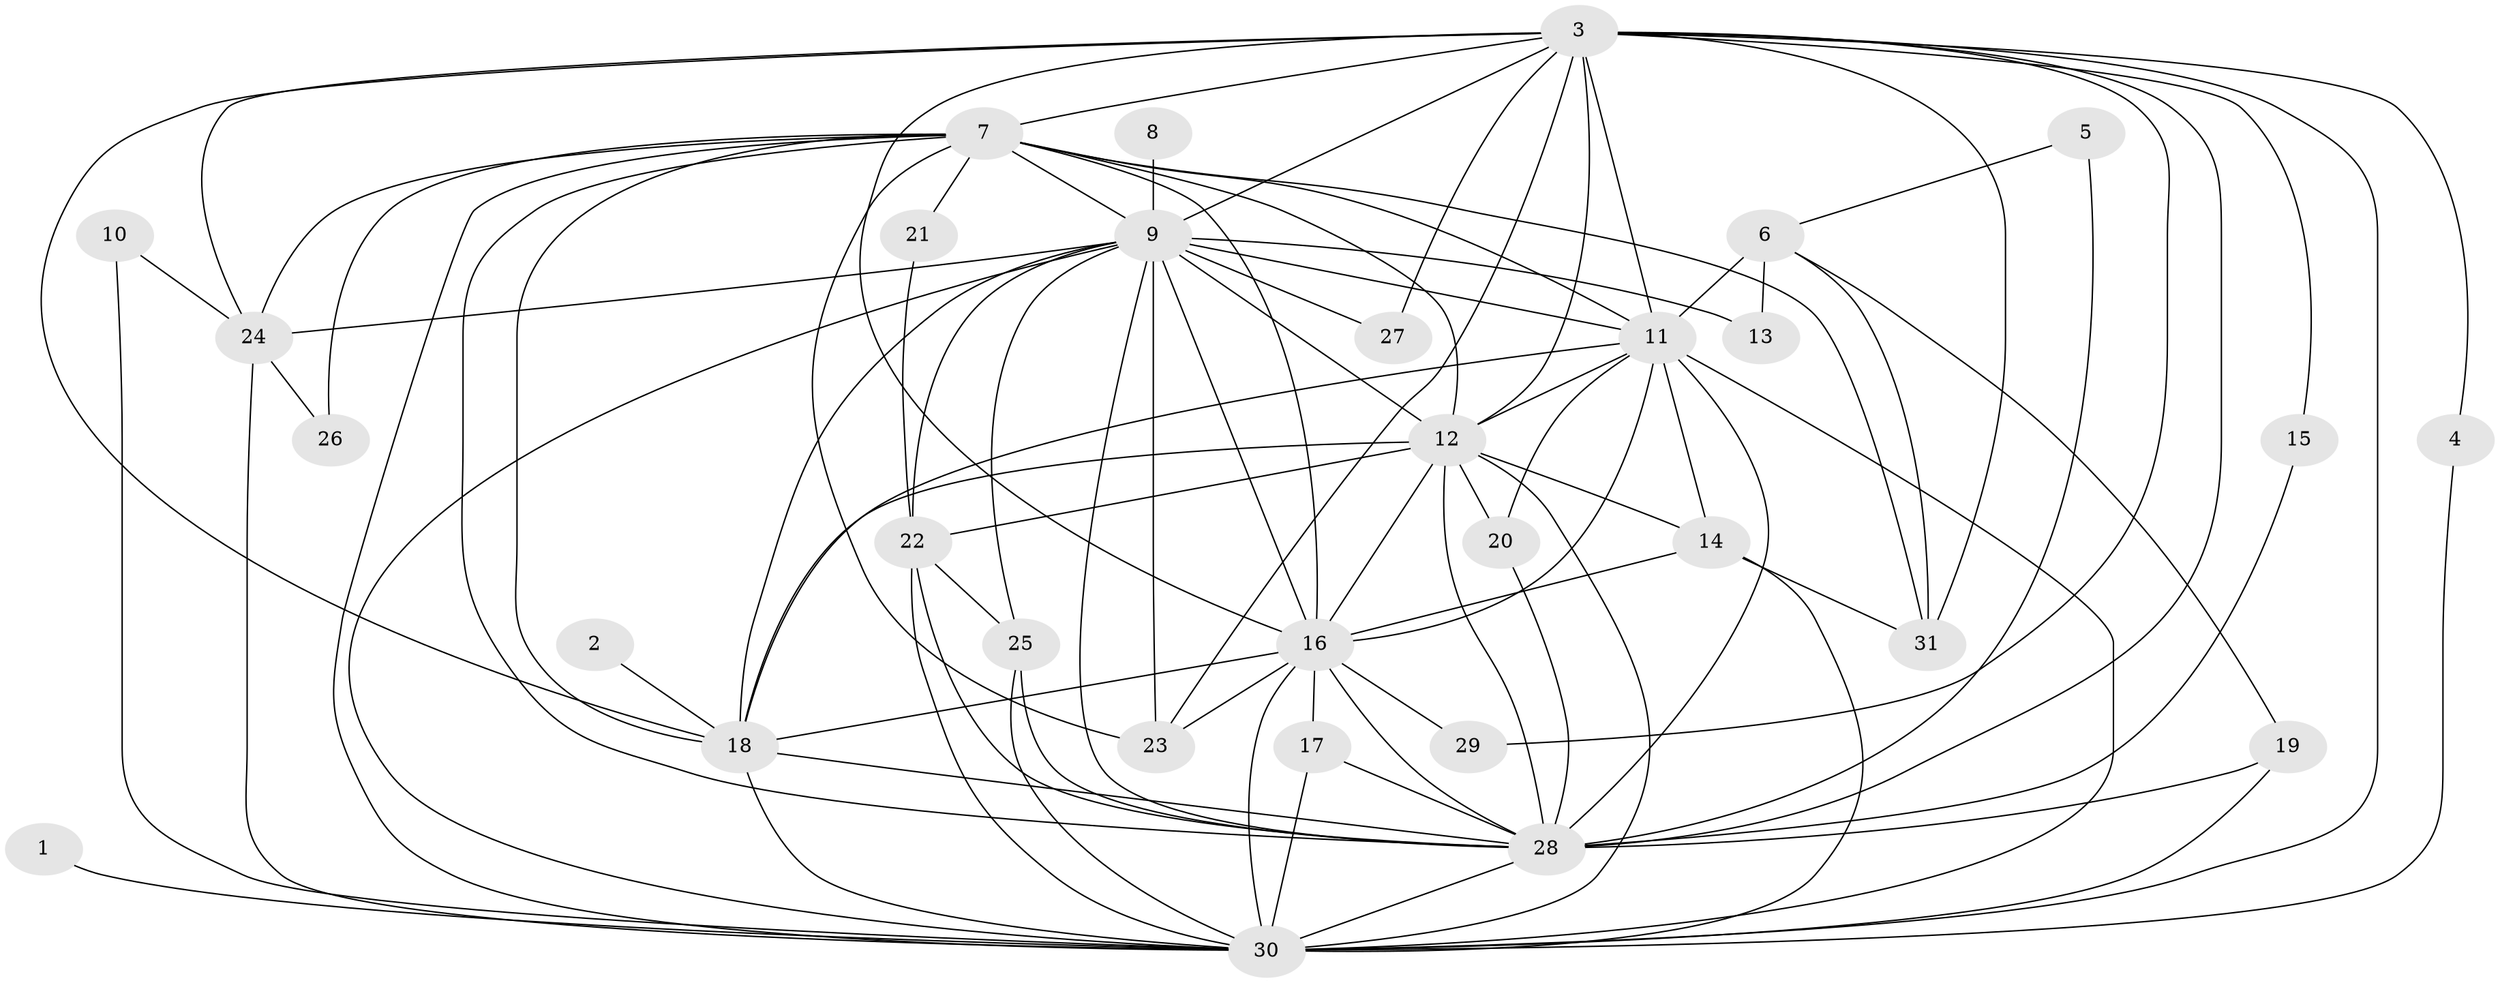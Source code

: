 // original degree distribution, {22: 0.013157894736842105, 18: 0.013157894736842105, 14: 0.013157894736842105, 21: 0.013157894736842105, 17: 0.02631578947368421, 20: 0.02631578947368421, 13: 0.013157894736842105, 23: 0.013157894736842105, 3: 0.14473684210526316, 2: 0.6052631578947368, 6: 0.02631578947368421, 4: 0.07894736842105263, 8: 0.013157894736842105}
// Generated by graph-tools (version 1.1) at 2025/36/03/04/25 23:36:15]
// undirected, 31 vertices, 91 edges
graph export_dot {
  node [color=gray90,style=filled];
  1;
  2;
  3;
  4;
  5;
  6;
  7;
  8;
  9;
  10;
  11;
  12;
  13;
  14;
  15;
  16;
  17;
  18;
  19;
  20;
  21;
  22;
  23;
  24;
  25;
  26;
  27;
  28;
  29;
  30;
  31;
  1 -- 30 [weight=1.0];
  2 -- 18 [weight=1.0];
  3 -- 4 [weight=1.0];
  3 -- 7 [weight=2.0];
  3 -- 9 [weight=1.0];
  3 -- 11 [weight=2.0];
  3 -- 12 [weight=2.0];
  3 -- 15 [weight=1.0];
  3 -- 16 [weight=1.0];
  3 -- 18 [weight=1.0];
  3 -- 23 [weight=1.0];
  3 -- 24 [weight=2.0];
  3 -- 27 [weight=2.0];
  3 -- 28 [weight=2.0];
  3 -- 29 [weight=2.0];
  3 -- 30 [weight=1.0];
  3 -- 31 [weight=1.0];
  4 -- 30 [weight=1.0];
  5 -- 6 [weight=1.0];
  5 -- 28 [weight=1.0];
  6 -- 11 [weight=3.0];
  6 -- 13 [weight=1.0];
  6 -- 19 [weight=1.0];
  6 -- 31 [weight=1.0];
  7 -- 9 [weight=1.0];
  7 -- 11 [weight=3.0];
  7 -- 12 [weight=1.0];
  7 -- 16 [weight=2.0];
  7 -- 18 [weight=2.0];
  7 -- 21 [weight=1.0];
  7 -- 23 [weight=1.0];
  7 -- 24 [weight=1.0];
  7 -- 26 [weight=3.0];
  7 -- 28 [weight=1.0];
  7 -- 30 [weight=1.0];
  7 -- 31 [weight=1.0];
  8 -- 9 [weight=1.0];
  9 -- 11 [weight=3.0];
  9 -- 12 [weight=2.0];
  9 -- 13 [weight=1.0];
  9 -- 16 [weight=1.0];
  9 -- 18 [weight=1.0];
  9 -- 22 [weight=1.0];
  9 -- 23 [weight=1.0];
  9 -- 24 [weight=1.0];
  9 -- 25 [weight=1.0];
  9 -- 27 [weight=1.0];
  9 -- 28 [weight=1.0];
  9 -- 30 [weight=3.0];
  10 -- 24 [weight=1.0];
  10 -- 30 [weight=1.0];
  11 -- 12 [weight=3.0];
  11 -- 14 [weight=1.0];
  11 -- 16 [weight=3.0];
  11 -- 18 [weight=2.0];
  11 -- 20 [weight=1.0];
  11 -- 28 [weight=4.0];
  11 -- 30 [weight=3.0];
  12 -- 14 [weight=1.0];
  12 -- 16 [weight=2.0];
  12 -- 18 [weight=1.0];
  12 -- 20 [weight=1.0];
  12 -- 22 [weight=1.0];
  12 -- 28 [weight=2.0];
  12 -- 30 [weight=1.0];
  14 -- 16 [weight=1.0];
  14 -- 30 [weight=1.0];
  14 -- 31 [weight=1.0];
  15 -- 28 [weight=1.0];
  16 -- 17 [weight=2.0];
  16 -- 18 [weight=2.0];
  16 -- 23 [weight=1.0];
  16 -- 28 [weight=2.0];
  16 -- 29 [weight=1.0];
  16 -- 30 [weight=1.0];
  17 -- 28 [weight=1.0];
  17 -- 30 [weight=2.0];
  18 -- 28 [weight=1.0];
  18 -- 30 [weight=1.0];
  19 -- 28 [weight=1.0];
  19 -- 30 [weight=1.0];
  20 -- 28 [weight=1.0];
  21 -- 22 [weight=1.0];
  22 -- 25 [weight=1.0];
  22 -- 28 [weight=1.0];
  22 -- 30 [weight=1.0];
  24 -- 26 [weight=1.0];
  24 -- 30 [weight=1.0];
  25 -- 28 [weight=1.0];
  25 -- 30 [weight=1.0];
  28 -- 30 [weight=1.0];
}
